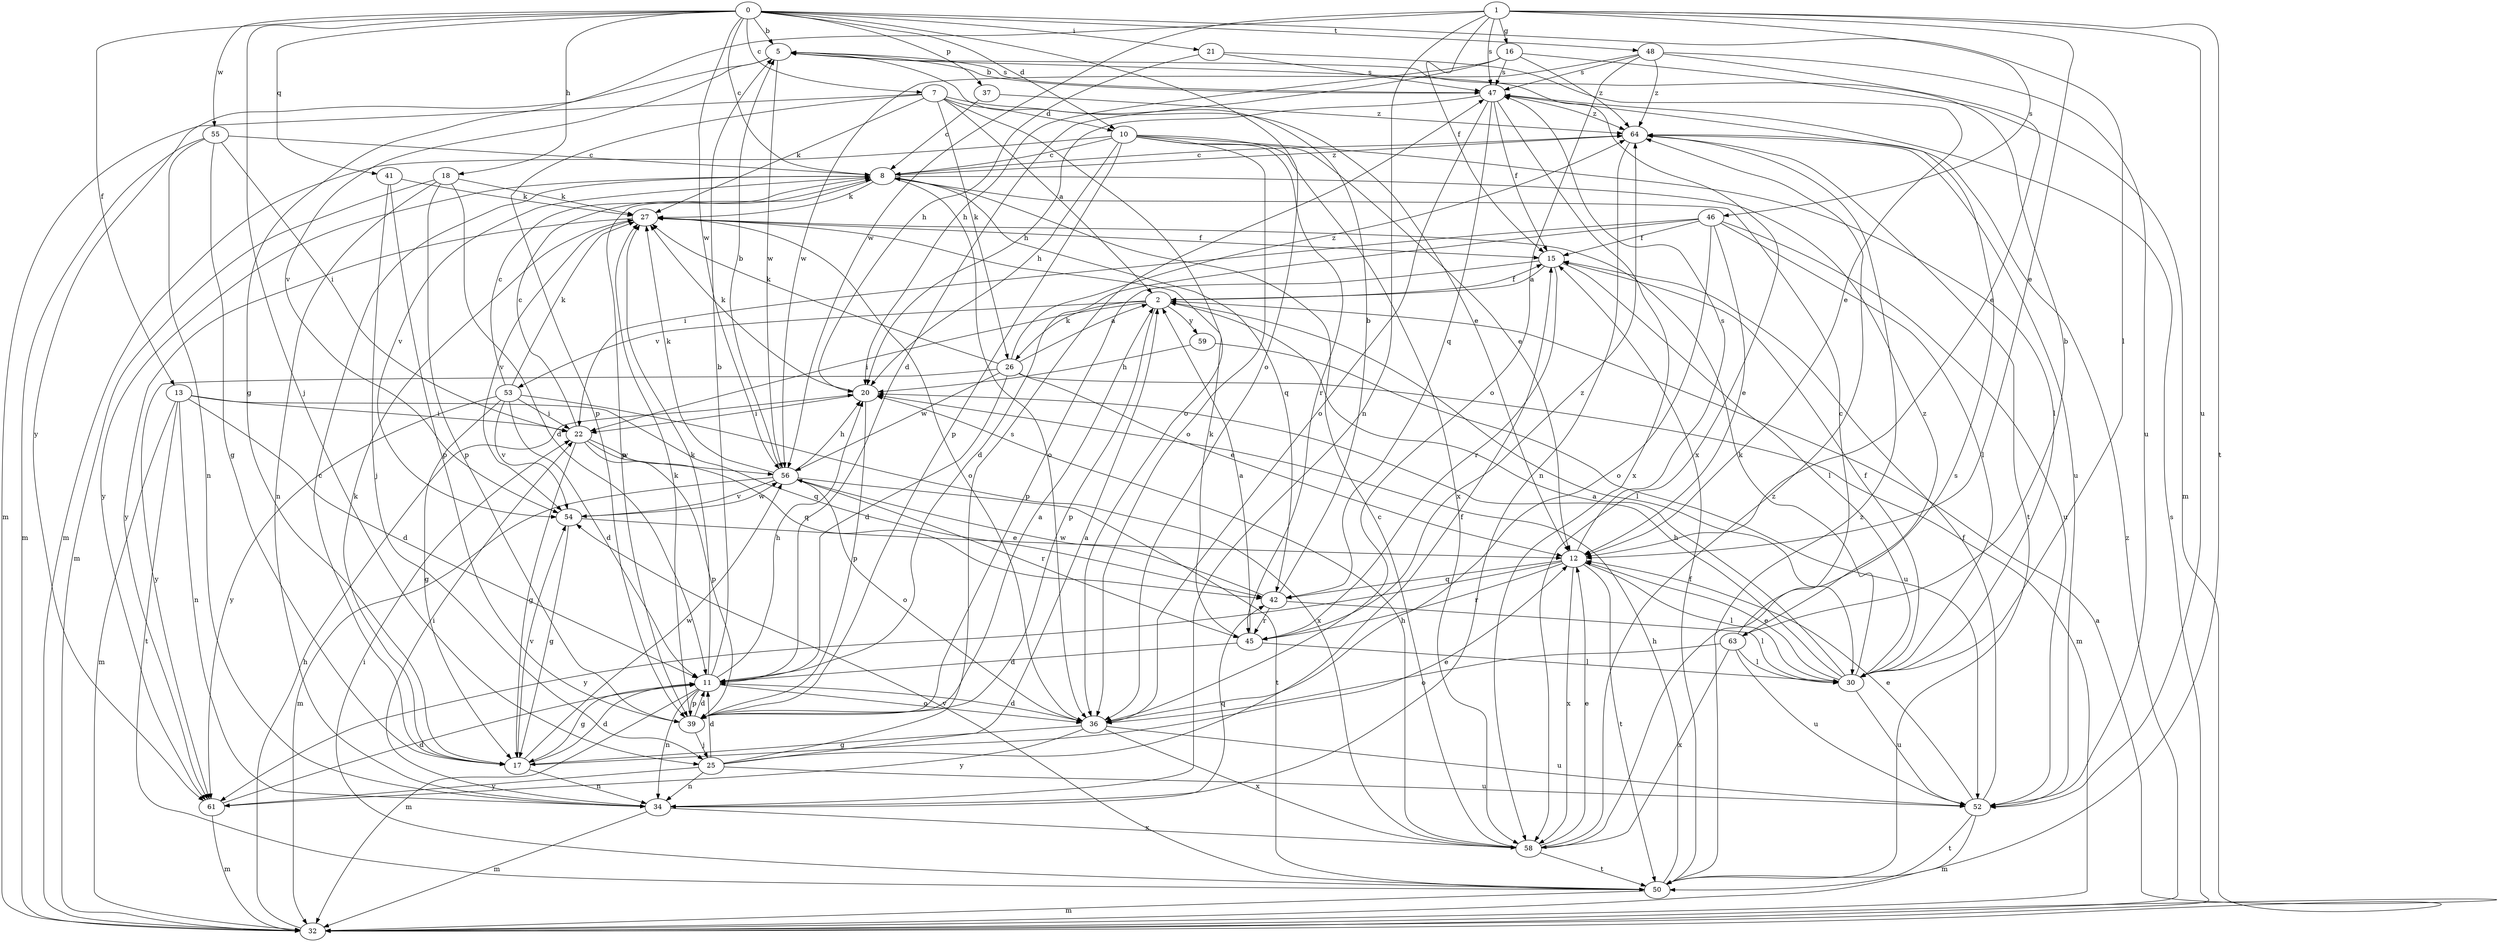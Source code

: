 strict digraph  {
0;
1;
2;
5;
7;
8;
10;
11;
12;
13;
15;
16;
17;
18;
20;
21;
22;
25;
26;
27;
30;
32;
34;
36;
37;
39;
41;
42;
45;
46;
47;
48;
50;
52;
53;
54;
55;
56;
58;
59;
61;
63;
64;
0 -> 5  [label=b];
0 -> 7  [label=c];
0 -> 8  [label=c];
0 -> 10  [label=d];
0 -> 13  [label=f];
0 -> 18  [label=h];
0 -> 21  [label=i];
0 -> 25  [label=j];
0 -> 30  [label=l];
0 -> 36  [label=o];
0 -> 37  [label=p];
0 -> 41  [label=q];
0 -> 48  [label=t];
0 -> 55  [label=w];
0 -> 56  [label=w];
1 -> 12  [label=e];
1 -> 15  [label=f];
1 -> 16  [label=g];
1 -> 17  [label=g];
1 -> 34  [label=n];
1 -> 46  [label=s];
1 -> 47  [label=s];
1 -> 50  [label=t];
1 -> 52  [label=u];
1 -> 56  [label=w];
2 -> 15  [label=f];
2 -> 22  [label=i];
2 -> 26  [label=k];
2 -> 30  [label=l];
2 -> 39  [label=p];
2 -> 53  [label=v];
2 -> 59  [label=y];
5 -> 47  [label=s];
5 -> 54  [label=v];
5 -> 56  [label=w];
5 -> 58  [label=x];
5 -> 61  [label=y];
7 -> 2  [label=a];
7 -> 10  [label=d];
7 -> 12  [label=e];
7 -> 26  [label=k];
7 -> 27  [label=k];
7 -> 32  [label=m];
7 -> 36  [label=o];
7 -> 39  [label=p];
8 -> 27  [label=k];
8 -> 36  [label=o];
8 -> 39  [label=p];
8 -> 42  [label=q];
8 -> 54  [label=v];
8 -> 61  [label=y];
8 -> 63  [label=z];
8 -> 64  [label=z];
10 -> 8  [label=c];
10 -> 12  [label=e];
10 -> 20  [label=h];
10 -> 30  [label=l];
10 -> 32  [label=m];
10 -> 36  [label=o];
10 -> 39  [label=p];
10 -> 45  [label=r];
10 -> 58  [label=x];
11 -> 5  [label=b];
11 -> 17  [label=g];
11 -> 20  [label=h];
11 -> 27  [label=k];
11 -> 32  [label=m];
11 -> 34  [label=n];
11 -> 36  [label=o];
11 -> 39  [label=p];
12 -> 30  [label=l];
12 -> 42  [label=q];
12 -> 45  [label=r];
12 -> 47  [label=s];
12 -> 50  [label=t];
12 -> 58  [label=x];
12 -> 61  [label=y];
13 -> 11  [label=d];
13 -> 22  [label=i];
13 -> 32  [label=m];
13 -> 34  [label=n];
13 -> 42  [label=q];
13 -> 50  [label=t];
15 -> 2  [label=a];
15 -> 30  [label=l];
15 -> 39  [label=p];
15 -> 45  [label=r];
16 -> 11  [label=d];
16 -> 20  [label=h];
16 -> 32  [label=m];
16 -> 47  [label=s];
16 -> 64  [label=z];
17 -> 8  [label=c];
17 -> 11  [label=d];
17 -> 12  [label=e];
17 -> 27  [label=k];
17 -> 34  [label=n];
17 -> 54  [label=v];
17 -> 56  [label=w];
18 -> 11  [label=d];
18 -> 27  [label=k];
18 -> 32  [label=m];
18 -> 34  [label=n];
18 -> 39  [label=p];
20 -> 22  [label=i];
20 -> 27  [label=k];
20 -> 39  [label=p];
21 -> 12  [label=e];
21 -> 20  [label=h];
21 -> 47  [label=s];
22 -> 8  [label=c];
22 -> 17  [label=g];
22 -> 39  [label=p];
22 -> 42  [label=q];
22 -> 56  [label=w];
25 -> 2  [label=a];
25 -> 11  [label=d];
25 -> 15  [label=f];
25 -> 34  [label=n];
25 -> 47  [label=s];
25 -> 52  [label=u];
25 -> 61  [label=y];
26 -> 2  [label=a];
26 -> 11  [label=d];
26 -> 12  [label=e];
26 -> 27  [label=k];
26 -> 32  [label=m];
26 -> 56  [label=w];
26 -> 61  [label=y];
26 -> 64  [label=z];
27 -> 15  [label=f];
27 -> 36  [label=o];
27 -> 54  [label=v];
27 -> 61  [label=y];
30 -> 2  [label=a];
30 -> 12  [label=e];
30 -> 15  [label=f];
30 -> 20  [label=h];
30 -> 27  [label=k];
30 -> 52  [label=u];
32 -> 2  [label=a];
32 -> 20  [label=h];
32 -> 47  [label=s];
32 -> 64  [label=z];
34 -> 22  [label=i];
34 -> 32  [label=m];
34 -> 42  [label=q];
34 -> 58  [label=x];
36 -> 11  [label=d];
36 -> 17  [label=g];
36 -> 52  [label=u];
36 -> 58  [label=x];
36 -> 61  [label=y];
37 -> 8  [label=c];
37 -> 64  [label=z];
39 -> 2  [label=a];
39 -> 11  [label=d];
39 -> 25  [label=j];
39 -> 27  [label=k];
41 -> 25  [label=j];
41 -> 27  [label=k];
41 -> 39  [label=p];
42 -> 5  [label=b];
42 -> 30  [label=l];
42 -> 45  [label=r];
42 -> 56  [label=w];
45 -> 2  [label=a];
45 -> 11  [label=d];
45 -> 27  [label=k];
45 -> 30  [label=l];
45 -> 64  [label=z];
46 -> 11  [label=d];
46 -> 12  [label=e];
46 -> 15  [label=f];
46 -> 22  [label=i];
46 -> 30  [label=l];
46 -> 36  [label=o];
46 -> 52  [label=u];
47 -> 5  [label=b];
47 -> 15  [label=f];
47 -> 20  [label=h];
47 -> 36  [label=o];
47 -> 42  [label=q];
47 -> 58  [label=x];
47 -> 64  [label=z];
48 -> 12  [label=e];
48 -> 36  [label=o];
48 -> 47  [label=s];
48 -> 52  [label=u];
48 -> 56  [label=w];
48 -> 64  [label=z];
50 -> 15  [label=f];
50 -> 20  [label=h];
50 -> 22  [label=i];
50 -> 32  [label=m];
50 -> 54  [label=v];
50 -> 64  [label=z];
52 -> 12  [label=e];
52 -> 15  [label=f];
52 -> 32  [label=m];
52 -> 50  [label=t];
53 -> 8  [label=c];
53 -> 11  [label=d];
53 -> 17  [label=g];
53 -> 22  [label=i];
53 -> 27  [label=k];
53 -> 54  [label=v];
53 -> 58  [label=x];
53 -> 61  [label=y];
54 -> 12  [label=e];
54 -> 17  [label=g];
54 -> 56  [label=w];
55 -> 8  [label=c];
55 -> 17  [label=g];
55 -> 22  [label=i];
55 -> 32  [label=m];
55 -> 34  [label=n];
56 -> 5  [label=b];
56 -> 20  [label=h];
56 -> 27  [label=k];
56 -> 32  [label=m];
56 -> 36  [label=o];
56 -> 45  [label=r];
56 -> 50  [label=t];
56 -> 54  [label=v];
58 -> 8  [label=c];
58 -> 12  [label=e];
58 -> 20  [label=h];
58 -> 47  [label=s];
58 -> 50  [label=t];
58 -> 64  [label=z];
59 -> 20  [label=h];
59 -> 52  [label=u];
61 -> 11  [label=d];
61 -> 32  [label=m];
63 -> 5  [label=b];
63 -> 8  [label=c];
63 -> 30  [label=l];
63 -> 36  [label=o];
63 -> 52  [label=u];
63 -> 58  [label=x];
64 -> 8  [label=c];
64 -> 34  [label=n];
64 -> 50  [label=t];
64 -> 52  [label=u];
}
